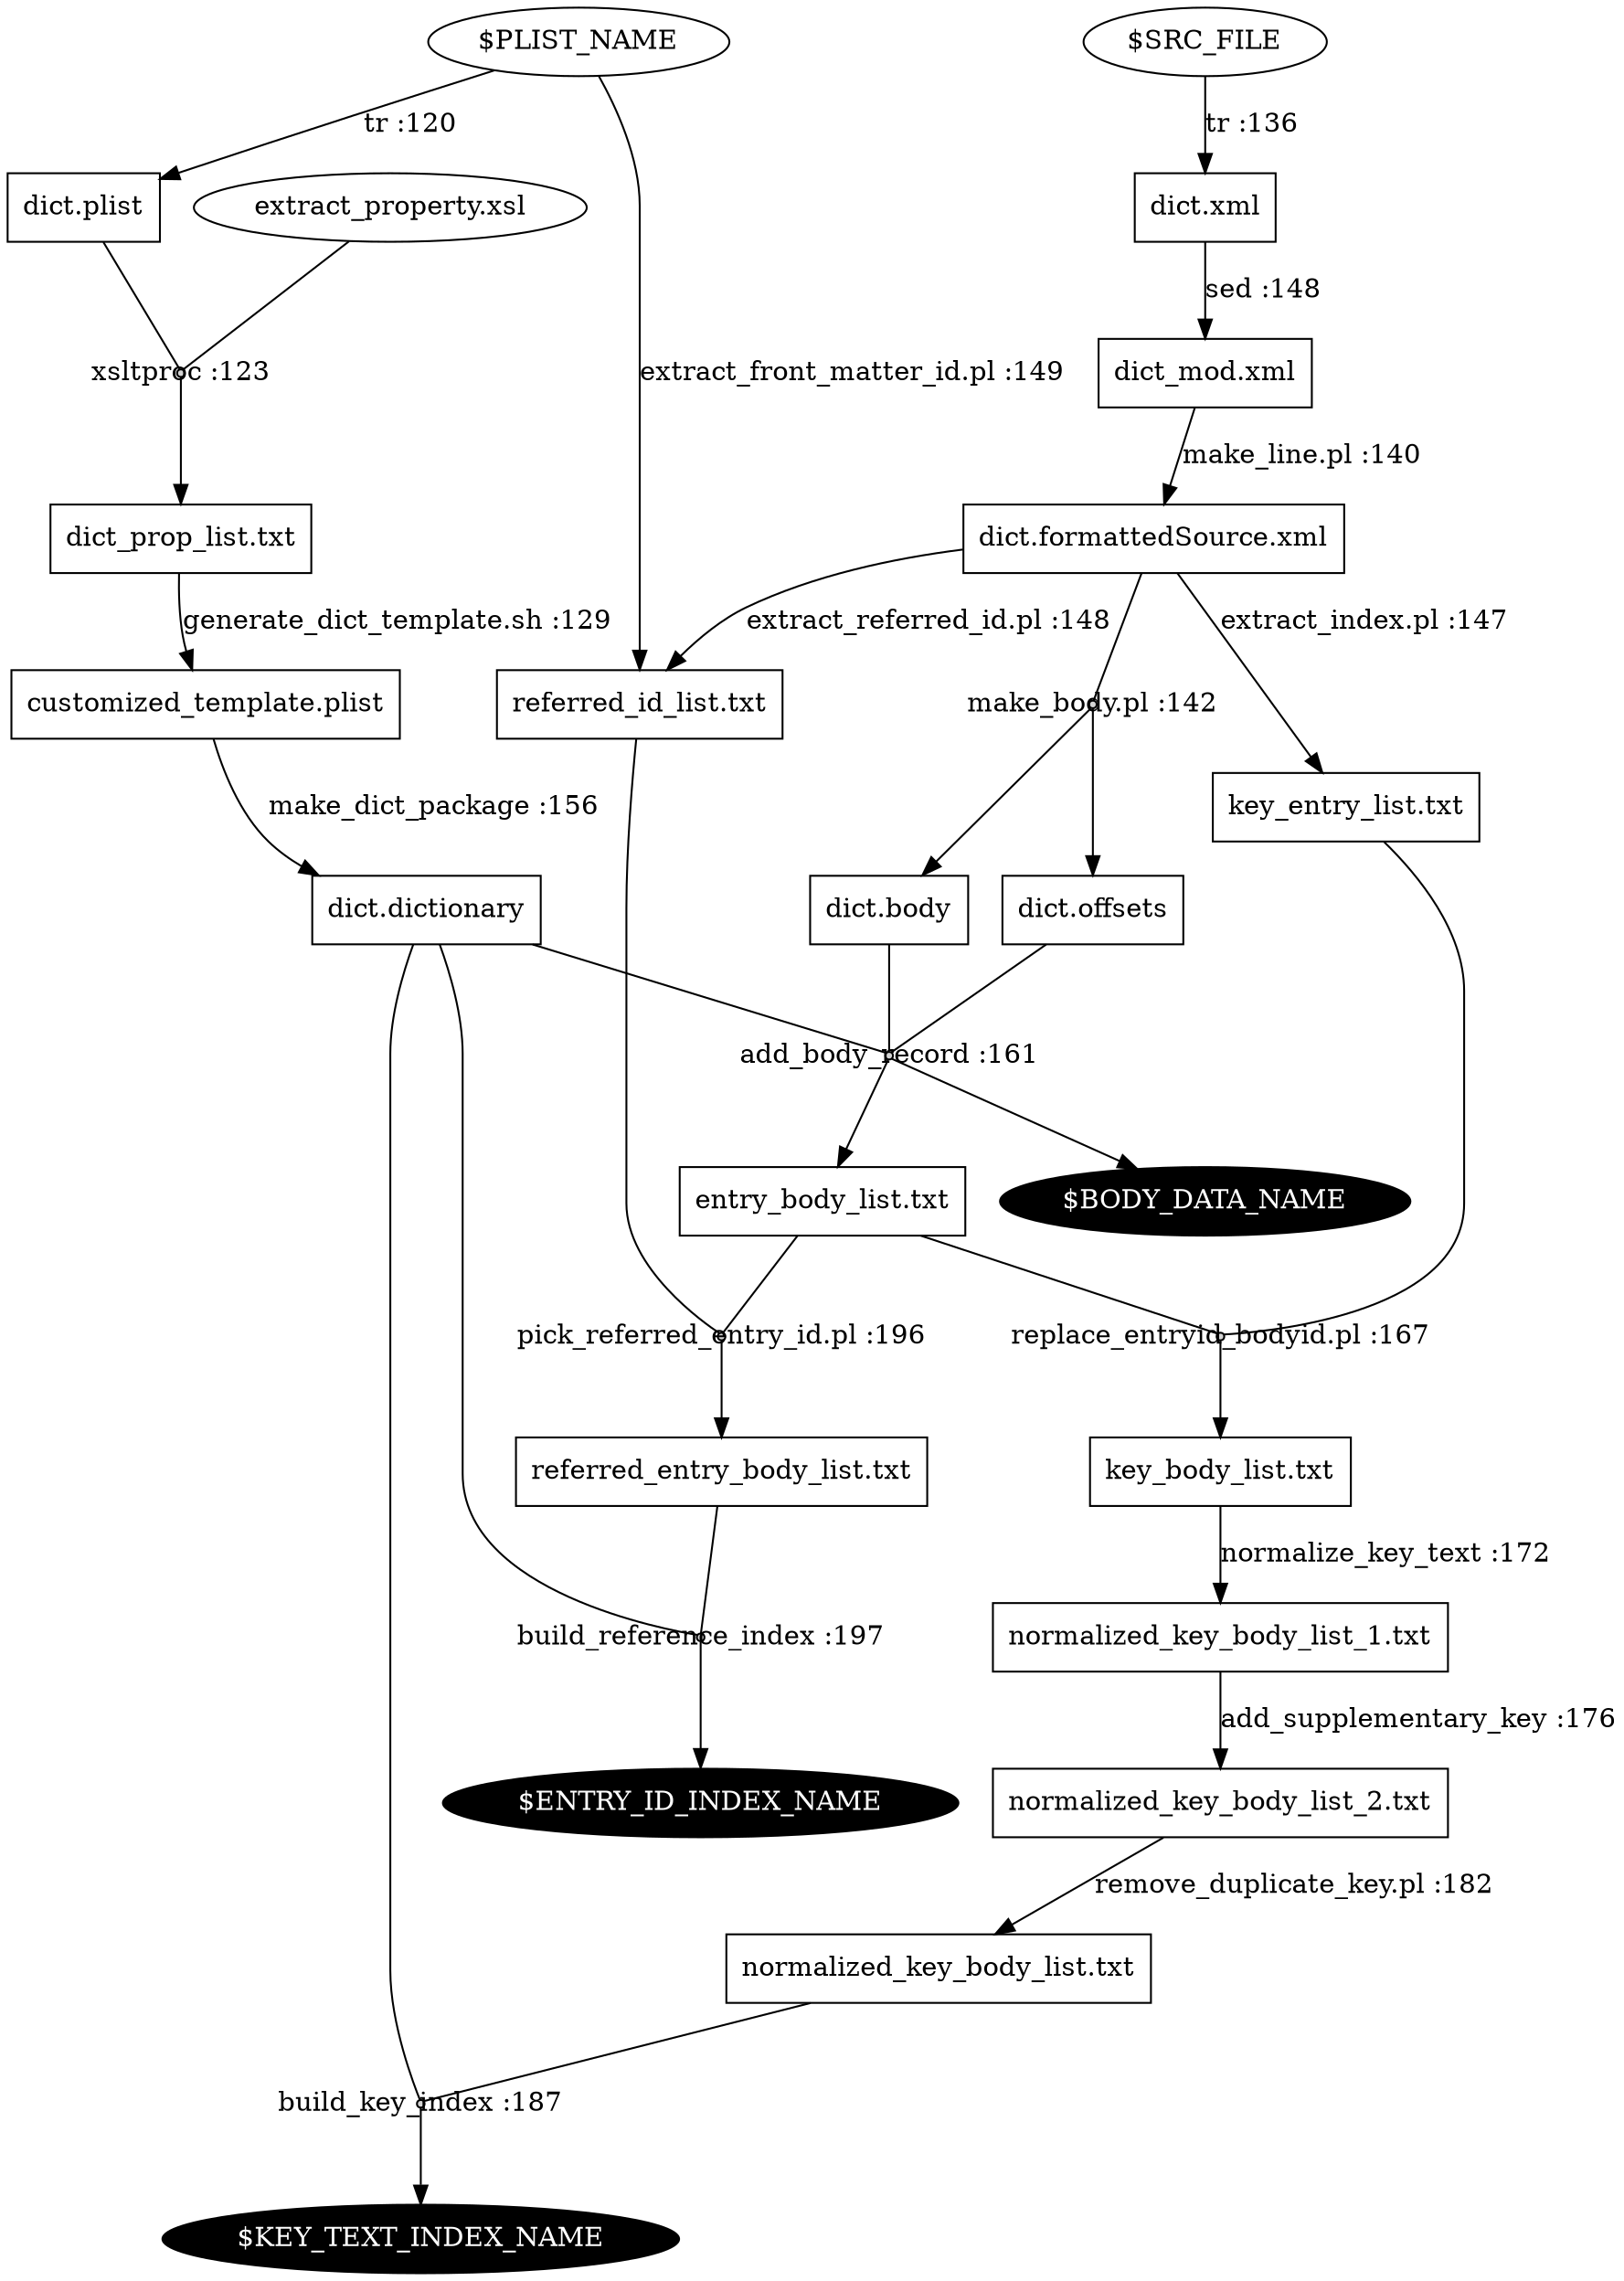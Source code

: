 digraph f {
	PLIST_NAME [shape=ellipse, label="$PLIST_NAME"];
	dict_plist [shape=rectangle, label="dict.plist"];
	extract_property_xsl [shape=ellipse, label="extract_property.xsl"];
	dict_prop_list_txt [shape=rectangle, label="dict_prop_list.txt"];
	im_node_xsltproc_123_0 [shape=circle, style=filled, width=0.05, fixedsize=true, label="xsltproc :123"];
	customized_template_plist [shape=rectangle, label="customized_template.plist"];
	SRC_FILE [shape=ellipse, label="$SRC_FILE"];
	dict_xml [shape=rectangle, label="dict.xml"];
	dict_mod_xml [shape=rectangle, label="dict_mod.xml"];
	dict_formattedSource_xml [shape=rectangle, label="dict.formattedSource.xml"];
	dict_body [shape=rectangle, label="dict.body"];
	dict_offsets [shape=rectangle, label="dict.offsets"];
	im_node_make_body_pl_142_1 [shape=circle, style=filled, width=0.05, fixedsize=true, label="make_body.pl :142"];
	key_entry_list_txt [shape=rectangle, label="key_entry_list.txt"];
	referred_id_list_txt [shape=rectangle, label="referred_id_list.txt"];
	dict_dictionary [shape=rectangle, label="dict.dictionary"];
	entry_body_list_txt [shape=rectangle, label="entry_body_list.txt"];
	BODY_DATA_NAME [shape=ellipse, style=filled, fillcolor=black, fontcolor=white, label="$BODY_DATA_NAME"];
	im_node_add_body_record_161_2 [shape=circle, style=filled, width=0.05, fixedsize=true, label="add_body_record :161"];
	key_body_list_txt [shape=rectangle, label="key_body_list.txt"];
	im_node_replace_entryid_bodyid_pl_167_3 [shape=circle, style=filled, width=0.05, fixedsize=true, label="replace_entryid_bodyid.pl :167"];
	normalized_key_body_list_1_txt [shape=rectangle, label="normalized_key_body_list_1.txt"];
	normalized_key_body_list_2_txt [shape=rectangle, label="normalized_key_body_list_2.txt"];
	normalized_key_body_list_txt [shape=rectangle, label="normalized_key_body_list.txt"];
	KEY_TEXT_INDEX_NAME [shape=ellipse, style=filled, fillcolor=black, fontcolor=white, label="$KEY_TEXT_INDEX_NAME"];
	im_node_build_key_index_187_4 [shape=circle, style=filled, width=0.05, fixedsize=true, label="build_key_index :187"];
	referred_entry_body_list_txt [shape=rectangle, label="referred_entry_body_list.txt"];
	im_node_pick_referred_entry_id_pl_196_5 [shape=circle, style=filled, width=0.05, fixedsize=true, label="pick_referred_entry_id.pl :196"];
	ENTRY_ID_INDEX_NAME [shape=ellipse, style=filled, fillcolor=black, fontcolor=white, label="$ENTRY_ID_INDEX_NAME"];
	im_node_build_reference_index_197_6 [shape=circle, style=filled, width=0.05, fixedsize=true, label="build_reference_index :197"];
	PLIST_NAME -> dict_plist [label="tr :120"];
	extract_property_xsl -> im_node_xsltproc_123_0 [label=" " dir=none];
	dict_plist -> im_node_xsltproc_123_0 [label=" " dir=none];
	im_node_xsltproc_123_0 -> dict_prop_list_txt [label=" "];
	dict_prop_list_txt -> customized_template_plist [label="generate_dict_template.sh :129"];
	SRC_FILE -> dict_xml [label="tr :136"];
	dict_xml -> dict_mod_xml [label="sed :148"];
	dict_mod_xml -> dict_formattedSource_xml [label="make_line.pl :140"];
	dict_formattedSource_xml -> im_node_make_body_pl_142_1 [label=" " dir=none];
	im_node_make_body_pl_142_1 -> dict_body [label=" "];
	im_node_make_body_pl_142_1 -> dict_offsets [label=" "];
	dict_formattedSource_xml -> key_entry_list_txt [label="extract_index.pl :147"];
	dict_formattedSource_xml -> referred_id_list_txt [label="extract_referred_id.pl :148"];
	PLIST_NAME -> referred_id_list_txt [label="extract_front_matter_id.pl :149"];
	customized_template_plist -> dict_dictionary [label="make_dict_package :156"];
	dict_dictionary -> im_node_add_body_record_161_2 [label=" " dir=none];
	dict_offsets -> im_node_add_body_record_161_2 [label=" " dir=none];
	dict_body -> im_node_add_body_record_161_2 [label=" " dir=none];
	im_node_add_body_record_161_2 -> entry_body_list_txt [label=" "];
	im_node_add_body_record_161_2 -> BODY_DATA_NAME [label=" "];
	entry_body_list_txt -> im_node_replace_entryid_bodyid_pl_167_3 [label=" " dir=none];
	key_entry_list_txt -> im_node_replace_entryid_bodyid_pl_167_3 [label=" " dir=none];
	im_node_replace_entryid_bodyid_pl_167_3 -> key_body_list_txt [label=" "];
	key_body_list_txt -> normalized_key_body_list_1_txt [label="normalize_key_text :172"];
	normalized_key_body_list_1_txt -> normalized_key_body_list_2_txt [label="add_supplementary_key :176"];
	normalized_key_body_list_2_txt -> normalized_key_body_list_txt [label="remove_duplicate_key.pl :182"];
	dict_dictionary -> im_node_build_key_index_187_4 [label=" " dir=none];
	normalized_key_body_list_txt -> im_node_build_key_index_187_4 [label=" " dir=none];
	im_node_build_key_index_187_4 -> KEY_TEXT_INDEX_NAME [label=" "];
	entry_body_list_txt -> im_node_pick_referred_entry_id_pl_196_5 [label=" " dir=none];
	referred_id_list_txt -> im_node_pick_referred_entry_id_pl_196_5 [label=" " dir=none];
	im_node_pick_referred_entry_id_pl_196_5 -> referred_entry_body_list_txt [label=" "];
	referred_entry_body_list_txt -> im_node_build_reference_index_197_6 [label=" " dir=none];
	dict_dictionary -> im_node_build_reference_index_197_6 [label=" " dir=none];
	im_node_build_reference_index_197_6 -> ENTRY_ID_INDEX_NAME [label=" "];
}
